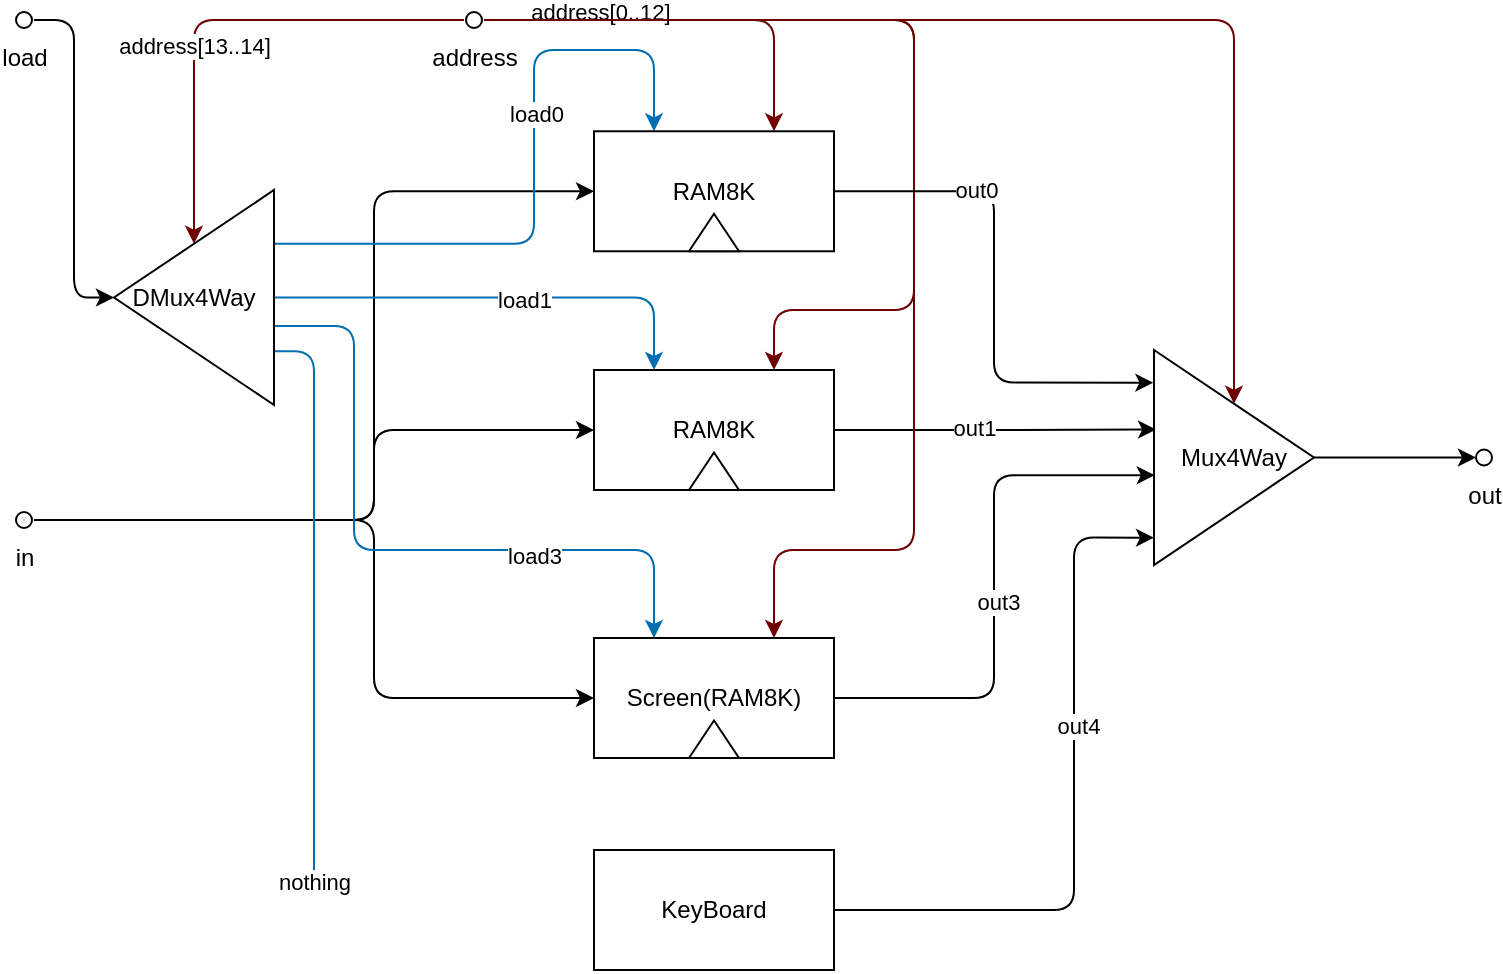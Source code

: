 <mxfile>
    <diagram id="D4ErXP1a4twQXlOdeIzw" name="Page-1">
        <mxGraphModel dx="930" dy="860" grid="1" gridSize="10" guides="1" tooltips="1" connect="1" arrows="1" fold="1" page="1" pageScale="1" pageWidth="1169" pageHeight="827" math="0" shadow="0">
            <root>
                <mxCell id="0"/>
                <mxCell id="1" parent="0"/>
                <mxCell id="86" style="edgeStyle=orthogonalEdgeStyle;html=1;entryX=0.013;entryY=0.37;entryDx=0;entryDy=0;entryPerimeter=0;" edge="1" parent="1" source="2" target="82">
                    <mxGeometry relative="1" as="geometry"/>
                </mxCell>
                <mxCell id="95" value="out1" style="edgeLabel;html=1;align=center;verticalAlign=middle;resizable=0;points=[];" vertex="1" connectable="0" parent="86">
                    <mxGeometry x="-0.132" y="1" relative="1" as="geometry">
                        <mxPoint as="offset"/>
                    </mxGeometry>
                </mxCell>
                <mxCell id="2" value="RAM8K" style="rounded=0;whiteSpace=wrap;html=1;" parent="1" vertex="1">
                    <mxGeometry x="440" y="280" width="120" height="60" as="geometry"/>
                </mxCell>
                <mxCell id="87" style="edgeStyle=orthogonalEdgeStyle;html=1;entryX=0.005;entryY=0.582;entryDx=0;entryDy=0;entryPerimeter=0;" edge="1" parent="1" source="3" target="82">
                    <mxGeometry relative="1" as="geometry"/>
                </mxCell>
                <mxCell id="96" value="out3" style="edgeLabel;html=1;align=center;verticalAlign=middle;resizable=0;points=[];" vertex="1" connectable="0" parent="87">
                    <mxGeometry x="-0.054" y="-2" relative="1" as="geometry">
                        <mxPoint as="offset"/>
                    </mxGeometry>
                </mxCell>
                <mxCell id="3" value="Screen(RAM8K)" style="rounded=0;whiteSpace=wrap;html=1;" parent="1" vertex="1">
                    <mxGeometry x="440" y="414" width="120" height="60" as="geometry"/>
                </mxCell>
                <mxCell id="5" value="" style="triangle;whiteSpace=wrap;html=1;direction=north;" parent="1" vertex="1">
                    <mxGeometry x="487.5" y="321.25" width="25" height="18.75" as="geometry"/>
                </mxCell>
                <mxCell id="6" value="" style="triangle;whiteSpace=wrap;html=1;direction=north;" parent="1" vertex="1">
                    <mxGeometry x="487.5" y="455.25" width="25" height="18.75" as="geometry"/>
                </mxCell>
                <mxCell id="72" style="edgeStyle=orthogonalEdgeStyle;html=1;entryX=0;entryY=0.5;entryDx=0;entryDy=0;" edge="1" parent="1" source="7" target="63">
                    <mxGeometry relative="1" as="geometry">
                        <Array as="points">
                            <mxPoint x="330" y="355"/>
                            <mxPoint x="330" y="191"/>
                        </Array>
                    </mxGeometry>
                </mxCell>
                <mxCell id="73" style="edgeStyle=orthogonalEdgeStyle;html=1;entryX=0;entryY=0.5;entryDx=0;entryDy=0;" edge="1" parent="1" source="7" target="2">
                    <mxGeometry relative="1" as="geometry">
                        <Array as="points">
                            <mxPoint x="330" y="355"/>
                            <mxPoint x="330" y="310"/>
                        </Array>
                    </mxGeometry>
                </mxCell>
                <mxCell id="74" style="edgeStyle=orthogonalEdgeStyle;html=1;entryX=0;entryY=0.5;entryDx=0;entryDy=0;" edge="1" parent="1" source="7" target="3">
                    <mxGeometry relative="1" as="geometry">
                        <Array as="points">
                            <mxPoint x="330" y="355"/>
                            <mxPoint x="330" y="444"/>
                        </Array>
                    </mxGeometry>
                </mxCell>
                <mxCell id="7" value="in" style="verticalLabelPosition=bottom;shadow=0;dashed=0;align=center;html=1;verticalAlign=top;shape=mxgraph.electrical.logic_gates.inverting_contact;" parent="1" vertex="1">
                    <mxGeometry x="150" y="350" width="10" height="10" as="geometry"/>
                </mxCell>
                <mxCell id="8" value="out" style="verticalLabelPosition=bottom;shadow=0;dashed=0;align=center;html=1;verticalAlign=top;shape=mxgraph.electrical.logic_gates.inverting_contact;" parent="1" vertex="1">
                    <mxGeometry x="880" y="318.75" width="10" height="10" as="geometry"/>
                </mxCell>
                <mxCell id="58" style="edgeStyle=orthogonalEdgeStyle;html=1;entryX=1;entryY=0.5;entryDx=0;entryDy=0;" edge="1" parent="1" source="9" target="52">
                    <mxGeometry relative="1" as="geometry"/>
                </mxCell>
                <mxCell id="9" value="load" style="verticalLabelPosition=bottom;shadow=0;dashed=0;align=center;html=1;verticalAlign=top;shape=mxgraph.electrical.logic_gates.inverting_contact;" parent="1" vertex="1">
                    <mxGeometry x="150" y="100" width="10" height="10" as="geometry"/>
                </mxCell>
                <mxCell id="54" style="edgeStyle=orthogonalEdgeStyle;html=1;entryX=0.5;entryY=1;entryDx=0;entryDy=0;fillColor=#a20025;strokeColor=#6F0000;" edge="1" parent="1" source="10" target="52">
                    <mxGeometry relative="1" as="geometry"/>
                </mxCell>
                <mxCell id="55" value="address[13..14]" style="edgeLabel;html=1;align=center;verticalAlign=middle;resizable=0;points=[];" vertex="1" connectable="0" parent="54">
                    <mxGeometry x="0.193" relative="1" as="geometry">
                        <mxPoint as="offset"/>
                    </mxGeometry>
                </mxCell>
                <mxCell id="66" style="edgeStyle=orthogonalEdgeStyle;html=1;entryX=0.75;entryY=0;entryDx=0;entryDy=0;fillColor=#a20025;strokeColor=#6F0000;" edge="1" parent="1" source="10" target="63">
                    <mxGeometry relative="1" as="geometry"/>
                </mxCell>
                <mxCell id="67" style="edgeStyle=orthogonalEdgeStyle;html=1;entryX=0.75;entryY=0;entryDx=0;entryDy=0;fillColor=#a20025;strokeColor=#6F0000;" edge="1" parent="1" source="10" target="2">
                    <mxGeometry relative="1" as="geometry">
                        <Array as="points">
                            <mxPoint x="600" y="105"/>
                            <mxPoint x="600" y="250"/>
                            <mxPoint x="530" y="250"/>
                        </Array>
                    </mxGeometry>
                </mxCell>
                <mxCell id="68" style="edgeStyle=orthogonalEdgeStyle;html=1;entryX=0.75;entryY=0;entryDx=0;entryDy=0;fillColor=#a20025;strokeColor=#6F0000;" edge="1" parent="1" source="10" target="3">
                    <mxGeometry relative="1" as="geometry">
                        <Array as="points">
                            <mxPoint x="600" y="105"/>
                            <mxPoint x="600" y="370"/>
                            <mxPoint x="530" y="370"/>
                        </Array>
                    </mxGeometry>
                </mxCell>
                <mxCell id="71" value="address[0..12]" style="edgeLabel;html=1;align=center;verticalAlign=middle;resizable=0;points=[];" vertex="1" connectable="0" parent="68">
                    <mxGeometry x="-0.806" y="4" relative="1" as="geometry">
                        <mxPoint as="offset"/>
                    </mxGeometry>
                </mxCell>
                <mxCell id="88" style="edgeStyle=orthogonalEdgeStyle;html=1;entryX=0.5;entryY=0;entryDx=0;entryDy=0;fillColor=#a20025;strokeColor=#6F0000;" edge="1" parent="1" source="10" target="82">
                    <mxGeometry relative="1" as="geometry">
                        <mxPoint x="700" y="190" as="targetPoint"/>
                    </mxGeometry>
                </mxCell>
                <mxCell id="10" value="address" style="verticalLabelPosition=bottom;shadow=0;dashed=0;align=center;html=1;verticalAlign=top;shape=mxgraph.electrical.logic_gates.inverting_contact;" parent="1" vertex="1">
                    <mxGeometry x="375" y="100" width="10" height="10" as="geometry"/>
                </mxCell>
                <mxCell id="90" style="edgeStyle=orthogonalEdgeStyle;html=1;entryX=0;entryY=0.873;entryDx=0;entryDy=0;entryPerimeter=0;" edge="1" parent="1" source="40" target="82">
                    <mxGeometry relative="1" as="geometry">
                        <Array as="points">
                            <mxPoint x="680" y="550"/>
                            <mxPoint x="680" y="364"/>
                        </Array>
                    </mxGeometry>
                </mxCell>
                <mxCell id="97" value="out4" style="edgeLabel;html=1;align=center;verticalAlign=middle;resizable=0;points=[];" vertex="1" connectable="0" parent="90">
                    <mxGeometry x="0.225" y="-2" relative="1" as="geometry">
                        <mxPoint as="offset"/>
                    </mxGeometry>
                </mxCell>
                <mxCell id="40" value="KeyBoard" style="rounded=0;whiteSpace=wrap;html=1;" vertex="1" parent="1">
                    <mxGeometry x="440" y="520" width="120" height="60" as="geometry"/>
                </mxCell>
                <mxCell id="56" style="edgeStyle=orthogonalEdgeStyle;html=1;exitX=0;exitY=0.75;exitDx=0;exitDy=0;entryX=0.25;entryY=0;entryDx=0;entryDy=0;fillColor=#1ba1e2;strokeColor=#006EAF;" edge="1" parent="1" source="52" target="63">
                    <mxGeometry relative="1" as="geometry">
                        <Array as="points">
                            <mxPoint x="410" y="217"/>
                            <mxPoint x="410" y="120"/>
                            <mxPoint x="470" y="120"/>
                        </Array>
                    </mxGeometry>
                </mxCell>
                <mxCell id="91" value="load0" style="edgeLabel;html=1;align=center;verticalAlign=middle;resizable=0;points=[];" vertex="1" connectable="0" parent="56">
                    <mxGeometry x="0.194" y="-1" relative="1" as="geometry">
                        <mxPoint as="offset"/>
                    </mxGeometry>
                </mxCell>
                <mxCell id="59" style="edgeStyle=orthogonalEdgeStyle;html=1;entryX=0.25;entryY=0;entryDx=0;entryDy=0;fillColor=#1ba1e2;strokeColor=#006EAF;" edge="1" parent="1" source="52" target="2">
                    <mxGeometry relative="1" as="geometry">
                        <Array as="points">
                            <mxPoint x="470" y="244"/>
                        </Array>
                    </mxGeometry>
                </mxCell>
                <mxCell id="92" value="load1" style="edgeLabel;html=1;align=center;verticalAlign=middle;resizable=0;points=[];" vertex="1" connectable="0" parent="59">
                    <mxGeometry x="0.105" y="-1" relative="1" as="geometry">
                        <mxPoint as="offset"/>
                    </mxGeometry>
                </mxCell>
                <mxCell id="60" style="edgeStyle=orthogonalEdgeStyle;html=1;exitX=0;exitY=0.367;exitDx=0;exitDy=0;entryX=0.25;entryY=0;entryDx=0;entryDy=0;exitPerimeter=0;fillColor=#1ba1e2;strokeColor=#006EAF;" edge="1" parent="1" source="52" target="3">
                    <mxGeometry relative="1" as="geometry">
                        <Array as="points">
                            <mxPoint x="320" y="258"/>
                            <mxPoint x="320" y="370"/>
                            <mxPoint x="470" y="370"/>
                        </Array>
                    </mxGeometry>
                </mxCell>
                <mxCell id="93" value="load3" style="edgeLabel;html=1;align=center;verticalAlign=middle;resizable=0;points=[];" vertex="1" connectable="0" parent="60">
                    <mxGeometry x="0.399" y="-3" relative="1" as="geometry">
                        <mxPoint as="offset"/>
                    </mxGeometry>
                </mxCell>
                <mxCell id="65" style="edgeStyle=orthogonalEdgeStyle;html=1;exitX=0;exitY=0.25;exitDx=0;exitDy=0;fillColor=#1ba1e2;strokeColor=#006EAF;" edge="1" parent="1" source="52">
                    <mxGeometry relative="1" as="geometry">
                        <mxPoint x="300" y="540" as="targetPoint"/>
                        <Array as="points">
                            <mxPoint x="300" y="271"/>
                            <mxPoint x="300" y="520"/>
                        </Array>
                    </mxGeometry>
                </mxCell>
                <mxCell id="80" value="nothing" style="edgeLabel;html=1;align=center;verticalAlign=middle;resizable=0;points=[];" vertex="1" connectable="0" parent="65">
                    <mxGeometry x="0.969" relative="1" as="geometry">
                        <mxPoint as="offset"/>
                    </mxGeometry>
                </mxCell>
                <mxCell id="52" value="DMux4Way" style="triangle;whiteSpace=wrap;html=1;direction=west;" vertex="1" parent="1">
                    <mxGeometry x="200" y="190" width="80" height="107.5" as="geometry"/>
                </mxCell>
                <mxCell id="85" style="edgeStyle=orthogonalEdgeStyle;html=1;entryX=-0.004;entryY=0.152;entryDx=0;entryDy=0;entryPerimeter=0;" edge="1" parent="1" source="63" target="82">
                    <mxGeometry relative="1" as="geometry"/>
                </mxCell>
                <mxCell id="94" value="out0" style="edgeLabel;html=1;align=center;verticalAlign=middle;resizable=0;points=[];" vertex="1" connectable="0" parent="85">
                    <mxGeometry x="-0.445" y="1" relative="1" as="geometry">
                        <mxPoint as="offset"/>
                    </mxGeometry>
                </mxCell>
                <mxCell id="63" value="RAM8K" style="rounded=0;whiteSpace=wrap;html=1;" vertex="1" parent="1">
                    <mxGeometry x="440" y="160.63" width="120" height="60" as="geometry"/>
                </mxCell>
                <mxCell id="64" value="" style="triangle;whiteSpace=wrap;html=1;direction=north;" vertex="1" parent="1">
                    <mxGeometry x="487.5" y="201.88" width="25" height="18.75" as="geometry"/>
                </mxCell>
                <mxCell id="84" style="edgeStyle=orthogonalEdgeStyle;html=1;entryX=0.1;entryY=0.5;entryDx=0;entryDy=0;entryPerimeter=0;" edge="1" parent="1" source="82" target="8">
                    <mxGeometry relative="1" as="geometry"/>
                </mxCell>
                <mxCell id="82" value="Mux4Way" style="triangle;whiteSpace=wrap;html=1;direction=east;" vertex="1" parent="1">
                    <mxGeometry x="720" y="270" width="80" height="107.5" as="geometry"/>
                </mxCell>
            </root>
        </mxGraphModel>
    </diagram>
</mxfile>